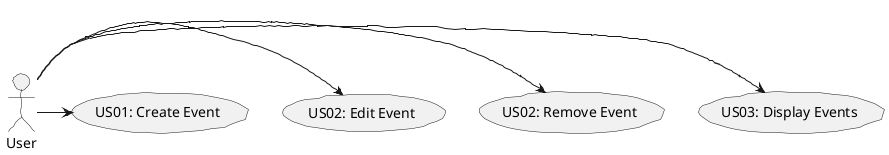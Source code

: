 @startuml  us.png
skinparam handwritten true
skinparam monochrome true
skinparam packageStyle rect
skinparam defaultFontName FG Virgil
skinparam shadowing false

User -> (US03: Display Events)
User -> (US02: Remove Event)
User -> (US02: Edit Event)
User -> (US01: Create Event)


@enduml